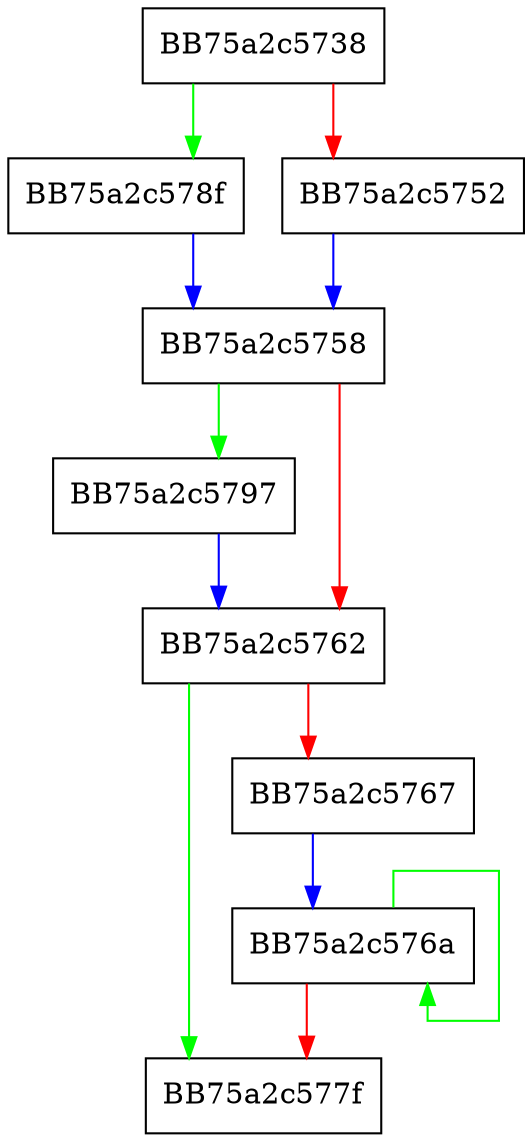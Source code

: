 digraph StrLwr {
  node [shape="box"];
  graph [splines=ortho];
  BB75a2c5738 -> BB75a2c578f [color="green"];
  BB75a2c5738 -> BB75a2c5752 [color="red"];
  BB75a2c5752 -> BB75a2c5758 [color="blue"];
  BB75a2c5758 -> BB75a2c5797 [color="green"];
  BB75a2c5758 -> BB75a2c5762 [color="red"];
  BB75a2c5762 -> BB75a2c577f [color="green"];
  BB75a2c5762 -> BB75a2c5767 [color="red"];
  BB75a2c5767 -> BB75a2c576a [color="blue"];
  BB75a2c576a -> BB75a2c576a [color="green"];
  BB75a2c576a -> BB75a2c577f [color="red"];
  BB75a2c578f -> BB75a2c5758 [color="blue"];
  BB75a2c5797 -> BB75a2c5762 [color="blue"];
}